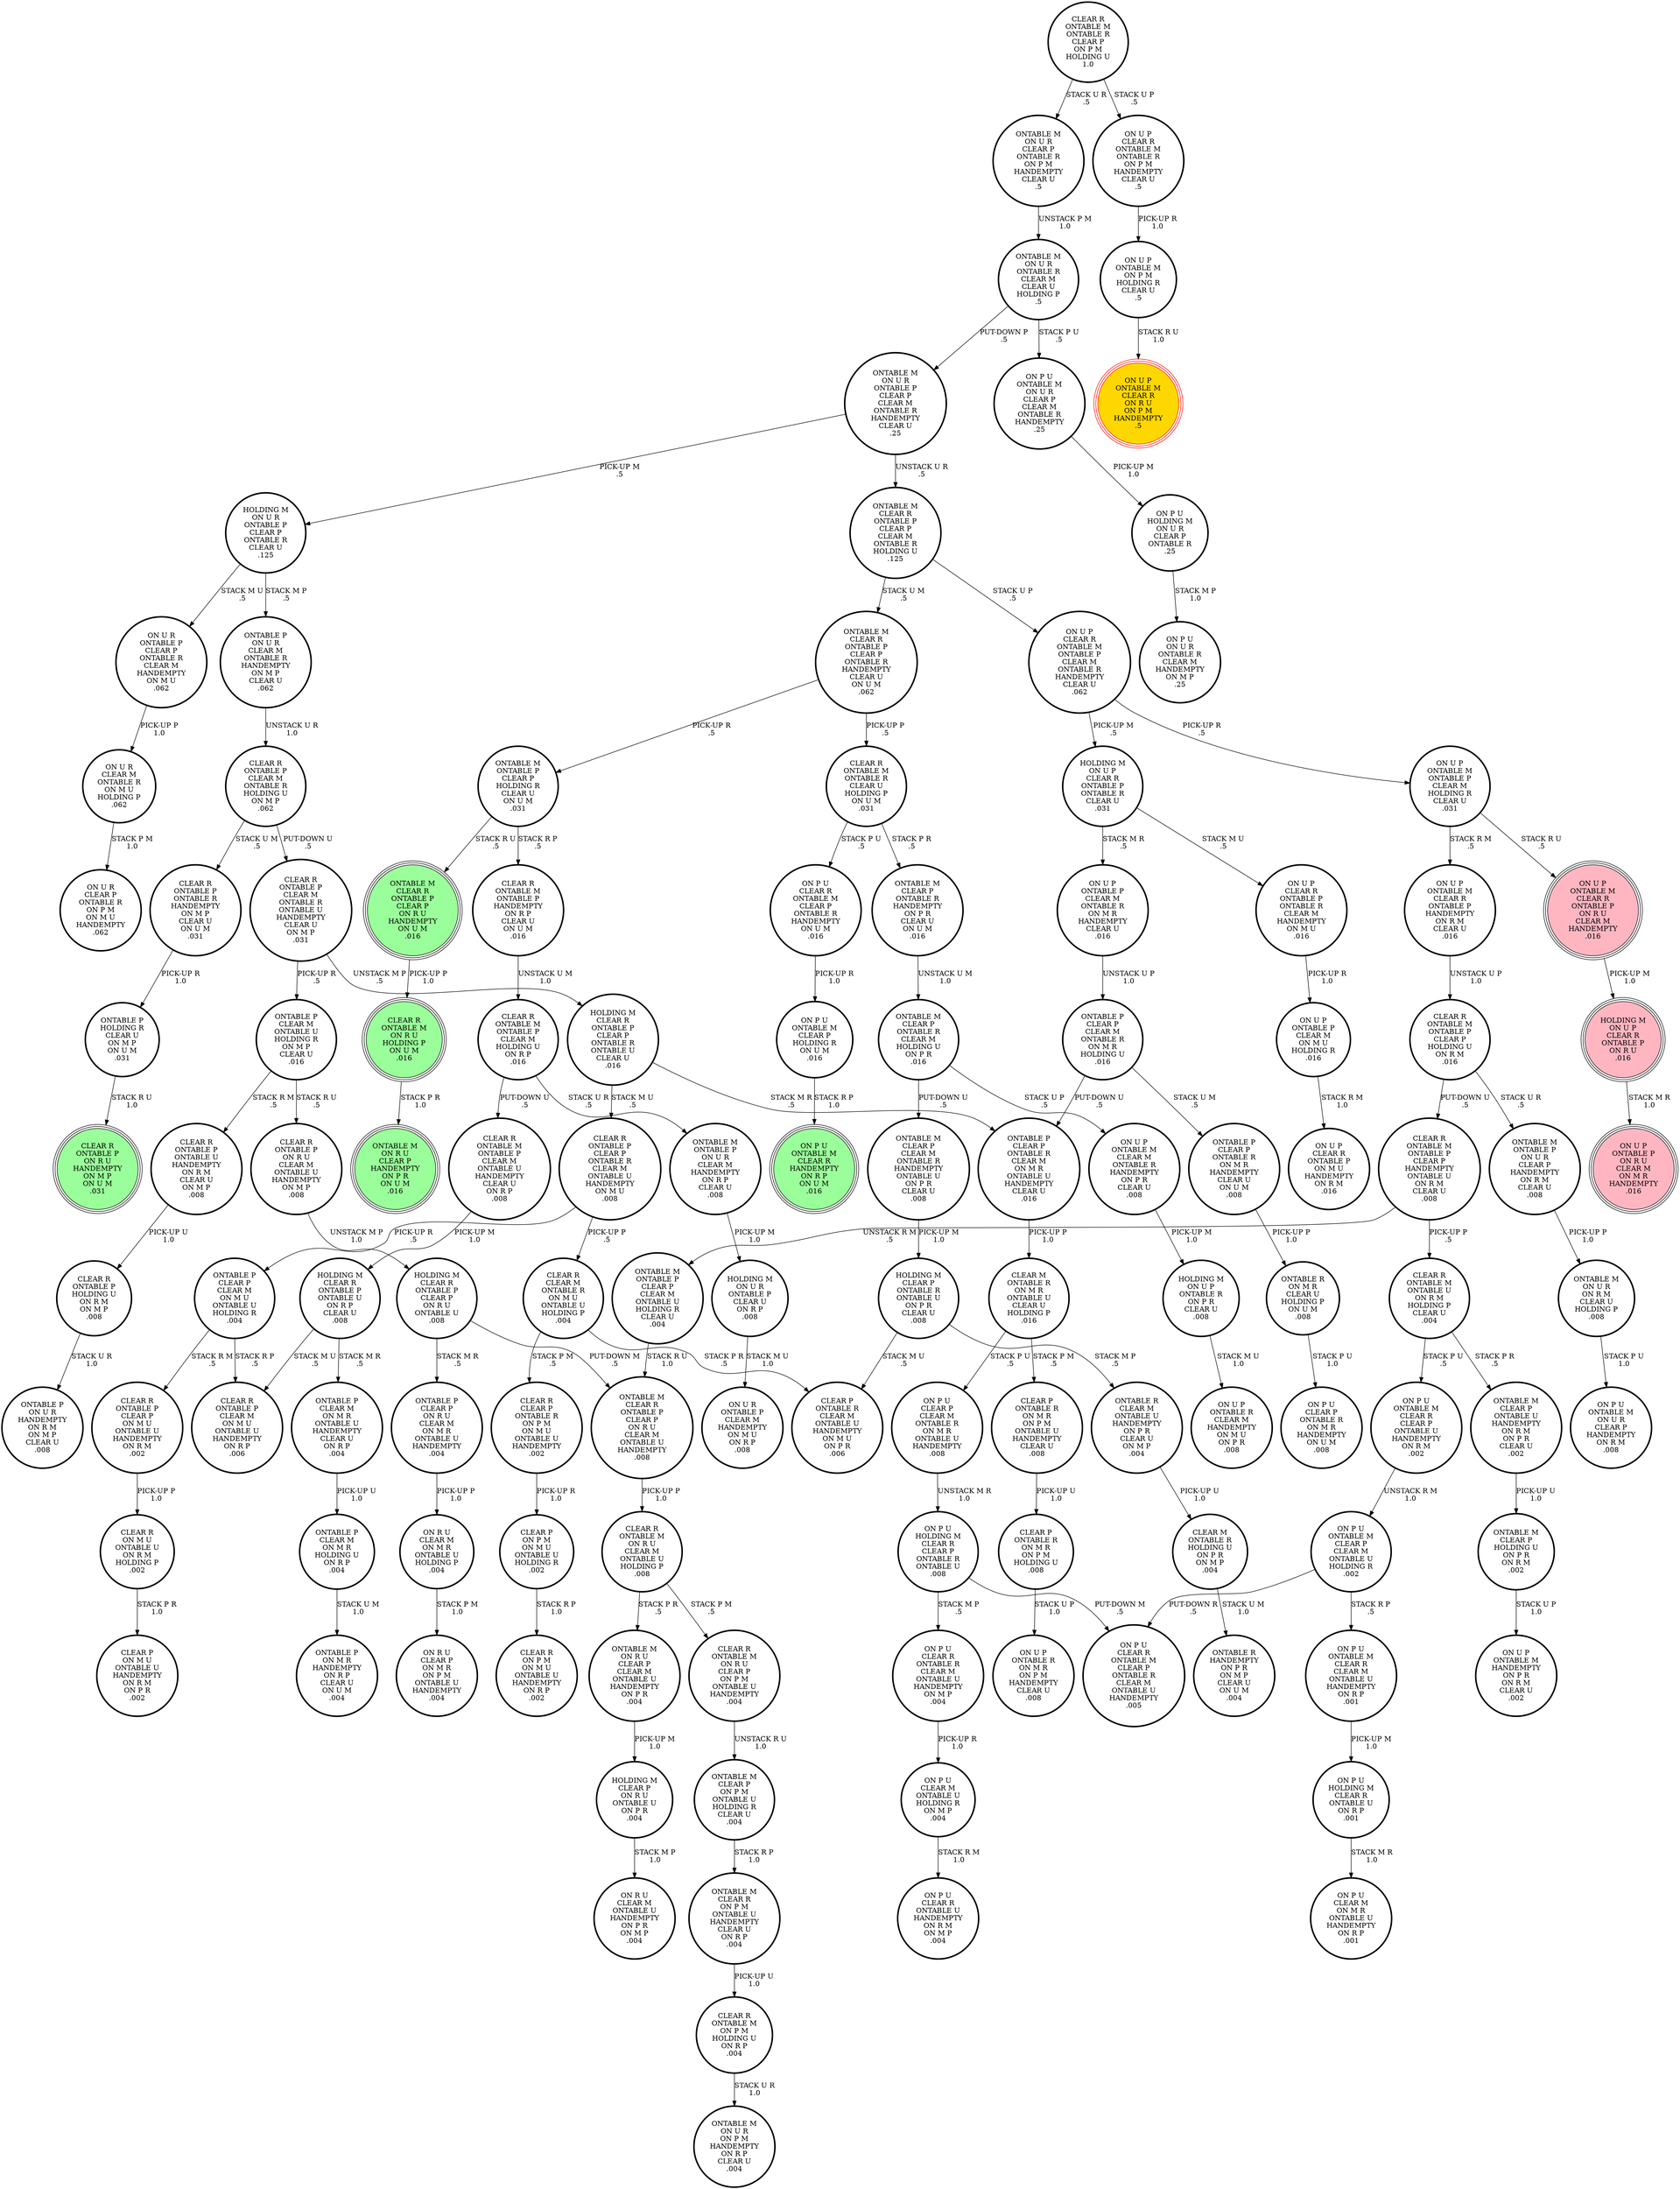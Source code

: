 digraph {
"ONTABLE P\nCLEAR M\nON M R\nONTABLE U\nHANDEMPTY\nCLEAR U\nON R P\n.004\n" -> "ONTABLE P\nCLEAR M\nON M R\nHOLDING U\nON R P\n.004\n"[label="PICK-UP U\n1.0\n"];
"HOLDING M\nON U P\nCLEAR R\nONTABLE P\nONTABLE R\nCLEAR U\n.031\n" -> "ON U P\nCLEAR R\nONTABLE P\nONTABLE R\nCLEAR M\nHANDEMPTY\nON M U\n.016\n"[label="STACK M U\n.5\n"];
"HOLDING M\nON U P\nCLEAR R\nONTABLE P\nONTABLE R\nCLEAR U\n.031\n" -> "ON U P\nONTABLE P\nCLEAR M\nONTABLE R\nON M R\nHANDEMPTY\nCLEAR U\n.016\n"[label="STACK M R\n.5\n"];
"ONTABLE M\nONTABLE P\nCLEAR P\nHOLDING R\nCLEAR U\nON U M\n.031\n" -> "CLEAR R\nONTABLE M\nONTABLE P\nHANDEMPTY\nON R P\nCLEAR U\nON U M\n.016\n"[label="STACK R P\n.5\n"];
"ONTABLE M\nONTABLE P\nCLEAR P\nHOLDING R\nCLEAR U\nON U M\n.031\n" -> "ONTABLE M\nCLEAR R\nONTABLE P\nCLEAR P\nON R U\nHANDEMPTY\nON U M\n.016\n"[label="STACK R U\n.5\n"];
"ONTABLE P\nHOLDING R\nCLEAR U\nON M P\nON U M\n.031\n" -> "CLEAR R\nONTABLE P\nON R U\nHANDEMPTY\nON M P\nON U M\n.031\n"[label="STACK R U\n1.0\n"];
"CLEAR R\nONTABLE M\nONTABLE P\nCLEAR P\nHOLDING U\nON R M\n.016\n" -> "ONTABLE M\nONTABLE P\nON U R\nCLEAR P\nHANDEMPTY\nON R M\nCLEAR U\n.008\n"[label="STACK U R\n.5\n"];
"CLEAR R\nONTABLE M\nONTABLE P\nCLEAR P\nHOLDING U\nON R M\n.016\n" -> "CLEAR R\nONTABLE M\nONTABLE P\nCLEAR P\nHANDEMPTY\nONTABLE U\nON R M\nCLEAR U\n.008\n"[label="PUT-DOWN U\n.5\n"];
"ONTABLE P\nCLEAR P\nONTABLE R\nON M R\nHANDEMPTY\nCLEAR U\nON U M\n.008\n" -> "ONTABLE R\nON M R\nCLEAR U\nHOLDING P\nON U M\n.008\n"[label="PICK-UP P\n1.0\n"];
"ONTABLE M\nCLEAR P\nONTABLE R\nHANDEMPTY\nON P R\nCLEAR U\nON U M\n.016\n" -> "ONTABLE M\nCLEAR P\nONTABLE R\nCLEAR M\nHOLDING U\nON P R\n.016\n"[label="UNSTACK U M\n1.0\n"];
"ON P U\nONTABLE M\nCLEAR P\nCLEAR M\nONTABLE U\nHOLDING R\n.002\n" -> "ON P U\nCLEAR R\nONTABLE M\nCLEAR P\nONTABLE R\nCLEAR M\nONTABLE U\nHANDEMPTY\n.005\n"[label="PUT-DOWN R\n.5\n"];
"ON P U\nONTABLE M\nCLEAR P\nCLEAR M\nONTABLE U\nHOLDING R\n.002\n" -> "ON P U\nONTABLE M\nCLEAR R\nCLEAR M\nONTABLE U\nHANDEMPTY\nON R P\n.001\n"[label="STACK R P\n.5\n"];
"ONTABLE M\nCLEAR P\nON P M\nONTABLE U\nHOLDING R\nCLEAR U\n.004\n" -> "ONTABLE M\nCLEAR R\nON P M\nONTABLE U\nHANDEMPTY\nCLEAR U\nON R P\n.004\n"[label="STACK R P\n1.0\n"];
"CLEAR R\nONTABLE P\nONTABLE R\nHANDEMPTY\nON M P\nCLEAR U\nON U M\n.031\n" -> "ONTABLE P\nHOLDING R\nCLEAR U\nON M P\nON U M\n.031\n"[label="PICK-UP R\n1.0\n"];
"ONTABLE M\nON U R\nON R M\nCLEAR U\nHOLDING P\n.008\n" -> "ON P U\nONTABLE M\nON U R\nCLEAR P\nHANDEMPTY\nON R M\n.008\n"[label="STACK P U\n1.0\n"];
"ONTABLE M\nCLEAR P\nONTABLE U\nHANDEMPTY\nON R M\nON P R\nCLEAR U\n.002\n" -> "ONTABLE M\nCLEAR P\nHOLDING U\nON P R\nON R M\n.002\n"[label="PICK-UP U\n1.0\n"];
"CLEAR R\nONTABLE P\nCLEAR P\nON M U\nONTABLE U\nHANDEMPTY\nON R M\n.002\n" -> "CLEAR R\nON M U\nONTABLE U\nON R M\nHOLDING P\n.002\n"[label="PICK-UP P\n1.0\n"];
"CLEAR R\nONTABLE M\nONTABLE R\nCLEAR U\nHOLDING P\nON U M\n.031\n" -> "ONTABLE M\nCLEAR P\nONTABLE R\nHANDEMPTY\nON P R\nCLEAR U\nON U M\n.016\n"[label="STACK P R\n.5\n"];
"CLEAR R\nONTABLE M\nONTABLE R\nCLEAR U\nHOLDING P\nON U M\n.031\n" -> "ON P U\nCLEAR R\nONTABLE M\nCLEAR P\nONTABLE R\nHANDEMPTY\nON U M\n.016\n"[label="STACK P U\n.5\n"];
"ONTABLE P\nCLEAR P\nON R U\nCLEAR M\nON M R\nONTABLE U\nHANDEMPTY\n.004\n" -> "ON R U\nCLEAR M\nON M R\nONTABLE U\nHOLDING P\n.004\n"[label="PICK-UP P\n1.0\n"];
"CLEAR R\nONTABLE M\nON R U\nHOLDING P\nON U M\n.016\n" -> "ONTABLE M\nON R U\nCLEAR P\nHANDEMPTY\nON P R\nON U M\n.016\n"[label="STACK P R\n1.0\n"];
"CLEAR R\nONTABLE P\nON R U\nCLEAR M\nONTABLE U\nHANDEMPTY\nON M P\n.008\n" -> "HOLDING M\nCLEAR R\nONTABLE P\nCLEAR P\nON R U\nONTABLE U\n.008\n"[label="UNSTACK M P\n1.0\n"];
"ON U R\nONTABLE P\nCLEAR P\nONTABLE R\nCLEAR M\nHANDEMPTY\nON M U\n.062\n" -> "ON U R\nCLEAR M\nONTABLE R\nON M U\nHOLDING P\n.062\n"[label="PICK-UP P\n1.0\n"];
"CLEAR R\nONTABLE P\nCLEAR M\nONTABLE R\nHOLDING U\nON M P\n.062\n" -> "CLEAR R\nONTABLE P\nCLEAR M\nONTABLE R\nONTABLE U\nHANDEMPTY\nCLEAR U\nON M P\n.031\n"[label="PUT-DOWN U\n.5\n"];
"CLEAR R\nONTABLE P\nCLEAR M\nONTABLE R\nHOLDING U\nON M P\n.062\n" -> "CLEAR R\nONTABLE P\nONTABLE R\nHANDEMPTY\nON M P\nCLEAR U\nON U M\n.031\n"[label="STACK U M\n.5\n"];
"HOLDING M\nCLEAR R\nONTABLE P\nCLEAR P\nON R U\nONTABLE U\n.008\n" -> "ONTABLE M\nCLEAR R\nONTABLE P\nCLEAR P\nON R U\nCLEAR M\nONTABLE U\nHANDEMPTY\n.008\n"[label="PUT-DOWN M\n.5\n"];
"HOLDING M\nCLEAR R\nONTABLE P\nCLEAR P\nON R U\nONTABLE U\n.008\n" -> "ONTABLE P\nCLEAR P\nON R U\nCLEAR M\nON M R\nONTABLE U\nHANDEMPTY\n.004\n"[label="STACK M R\n.5\n"];
"ONTABLE R\nCLEAR M\nONTABLE U\nHANDEMPTY\nON P R\nCLEAR U\nON M P\n.004\n" -> "CLEAR M\nONTABLE R\nHOLDING U\nON P R\nON M P\n.004\n"[label="PICK-UP U\n1.0\n"];
"CLEAR P\nON P M\nON M U\nONTABLE U\nHOLDING R\n.002\n" -> "CLEAR R\nON P M\nON M U\nONTABLE U\nHANDEMPTY\nON R P\n.002\n"[label="STACK R P\n1.0\n"];
"ONTABLE M\nCLEAR R\nONTABLE P\nCLEAR P\nON R U\nHANDEMPTY\nON U M\n.016\n" -> "CLEAR R\nONTABLE M\nON R U\nHOLDING P\nON U M\n.016\n"[label="PICK-UP P\n1.0\n"];
"HOLDING M\nCLEAR P\nONTABLE R\nONTABLE U\nON P R\nCLEAR U\n.008\n" -> "ONTABLE R\nCLEAR M\nONTABLE U\nHANDEMPTY\nON P R\nCLEAR U\nON M P\n.004\n"[label="STACK M P\n.5\n"];
"HOLDING M\nCLEAR P\nONTABLE R\nONTABLE U\nON P R\nCLEAR U\n.008\n" -> "CLEAR P\nONTABLE R\nCLEAR M\nONTABLE U\nHANDEMPTY\nON M U\nON P R\n.006\n"[label="STACK M U\n.5\n"];
"ONTABLE P\nCLEAR P\nCLEAR M\nON M U\nONTABLE U\nHOLDING R\n.004\n" -> "CLEAR R\nONTABLE P\nCLEAR M\nON M U\nONTABLE U\nHANDEMPTY\nON R P\n.006\n"[label="STACK R P\n.5\n"];
"ONTABLE P\nCLEAR P\nCLEAR M\nON M U\nONTABLE U\nHOLDING R\n.004\n" -> "CLEAR R\nONTABLE P\nCLEAR P\nON M U\nONTABLE U\nHANDEMPTY\nON R M\n.002\n"[label="STACK R M\n.5\n"];
"ON P U\nONTABLE M\nCLEAR R\nCLEAR P\nONTABLE U\nHANDEMPTY\nON R M\n.002\n" -> "ON P U\nONTABLE M\nCLEAR P\nCLEAR M\nONTABLE U\nHOLDING R\n.002\n"[label="UNSTACK R M\n1.0\n"];
"ONTABLE M\nON U R\nONTABLE R\nCLEAR M\nCLEAR U\nHOLDING P\n.5\n" -> "ON P U\nONTABLE M\nON U R\nCLEAR P\nCLEAR M\nONTABLE R\nHANDEMPTY\n.25\n"[label="STACK P U\n.5\n"];
"ONTABLE M\nON U R\nONTABLE R\nCLEAR M\nCLEAR U\nHOLDING P\n.5\n" -> "ONTABLE M\nON U R\nONTABLE P\nCLEAR P\nCLEAR M\nONTABLE R\nHANDEMPTY\nCLEAR U\n.25\n"[label="PUT-DOWN P\n.5\n"];
"CLEAR R\nONTABLE M\nON R U\nCLEAR M\nONTABLE U\nHOLDING P\n.008\n" -> "CLEAR R\nONTABLE M\nON R U\nCLEAR P\nON P M\nONTABLE U\nHANDEMPTY\n.004\n"[label="STACK P M\n.5\n"];
"CLEAR R\nONTABLE M\nON R U\nCLEAR M\nONTABLE U\nHOLDING P\n.008\n" -> "ONTABLE M\nON R U\nCLEAR P\nCLEAR M\nONTABLE U\nHANDEMPTY\nON P R\n.004\n"[label="STACK P R\n.5\n"];
"ONTABLE M\nON U R\nCLEAR P\nONTABLE R\nON P M\nHANDEMPTY\nCLEAR U\n.5\n" -> "ONTABLE M\nON U R\nONTABLE R\nCLEAR M\nCLEAR U\nHOLDING P\n.5\n"[label="UNSTACK P M\n1.0\n"];
"CLEAR R\nONTABLE M\nONTABLE P\nCLEAR P\nHANDEMPTY\nONTABLE U\nON R M\nCLEAR U\n.008\n" -> "ONTABLE M\nONTABLE P\nCLEAR P\nCLEAR M\nONTABLE U\nHOLDING R\nCLEAR U\n.004\n"[label="UNSTACK R M\n.5\n"];
"CLEAR R\nONTABLE M\nONTABLE P\nCLEAR P\nHANDEMPTY\nONTABLE U\nON R M\nCLEAR U\n.008\n" -> "CLEAR R\nONTABLE M\nONTABLE U\nON R M\nHOLDING P\nCLEAR U\n.004\n"[label="PICK-UP P\n.5\n"];
"ON P U\nHOLDING M\nCLEAR R\nONTABLE U\nON R P\n.001\n" -> "ON P U\nCLEAR M\nON M R\nONTABLE U\nHANDEMPTY\nON R P\n.001\n"[label="STACK M R\n1.0\n"];
"ON U P\nONTABLE M\nONTABLE P\nCLEAR M\nHOLDING R\nCLEAR U\n.031\n" -> "ON U P\nONTABLE M\nCLEAR R\nONTABLE P\nHANDEMPTY\nON R M\nCLEAR U\n.016\n"[label="STACK R M\n.5\n"];
"ON U P\nONTABLE M\nONTABLE P\nCLEAR M\nHOLDING R\nCLEAR U\n.031\n" -> "ON U P\nONTABLE M\nCLEAR R\nONTABLE P\nON R U\nCLEAR M\nHANDEMPTY\n.016\n"[label="STACK R U\n.5\n"];
"ONTABLE M\nCLEAR P\nHOLDING U\nON P R\nON R M\n.002\n" -> "ON U P\nONTABLE M\nHANDEMPTY\nON P R\nON R M\nCLEAR U\n.002\n"[label="STACK U P\n1.0\n"];
"CLEAR M\nONTABLE R\nON M R\nONTABLE U\nCLEAR U\nHOLDING P\n.016\n" -> "ON P U\nCLEAR P\nCLEAR M\nONTABLE R\nON M R\nONTABLE U\nHANDEMPTY\n.008\n"[label="STACK P U\n.5\n"];
"CLEAR M\nONTABLE R\nON M R\nONTABLE U\nCLEAR U\nHOLDING P\n.016\n" -> "CLEAR P\nONTABLE R\nON M R\nON P M\nONTABLE U\nHANDEMPTY\nCLEAR U\n.008\n"[label="STACK P M\n.5\n"];
"ONTABLE M\nONTABLE P\nCLEAR P\nCLEAR M\nONTABLE U\nHOLDING R\nCLEAR U\n.004\n" -> "ONTABLE M\nCLEAR R\nONTABLE P\nCLEAR P\nON R U\nCLEAR M\nONTABLE U\nHANDEMPTY\n.008\n"[label="STACK R U\n1.0\n"];
"HOLDING M\nON U R\nONTABLE P\nCLEAR U\nON R P\n.008\n" -> "ON U R\nONTABLE P\nCLEAR M\nHANDEMPTY\nON M U\nON R P\n.008\n"[label="STACK M U\n1.0\n"];
"HOLDING M\nON U R\nONTABLE P\nCLEAR P\nONTABLE R\nCLEAR U\n.125\n" -> "ON U R\nONTABLE P\nCLEAR P\nONTABLE R\nCLEAR M\nHANDEMPTY\nON M U\n.062\n"[label="STACK M U\n.5\n"];
"HOLDING M\nON U R\nONTABLE P\nCLEAR P\nONTABLE R\nCLEAR U\n.125\n" -> "ONTABLE P\nON U R\nCLEAR M\nONTABLE R\nHANDEMPTY\nON M P\nCLEAR U\n.062\n"[label="STACK M P\n.5\n"];
"CLEAR R\nONTABLE M\nONTABLE P\nCLEAR M\nHOLDING U\nON R P\n.016\n" -> "ONTABLE M\nONTABLE P\nON U R\nCLEAR M\nHANDEMPTY\nON R P\nCLEAR U\n.008\n"[label="STACK U R\n.5\n"];
"CLEAR R\nONTABLE M\nONTABLE P\nCLEAR M\nHOLDING U\nON R P\n.016\n" -> "CLEAR R\nONTABLE M\nONTABLE P\nCLEAR M\nONTABLE U\nHANDEMPTY\nCLEAR U\nON R P\n.008\n"[label="PUT-DOWN U\n.5\n"];
"ONTABLE M\nCLEAR R\nONTABLE P\nCLEAR P\nONTABLE R\nHANDEMPTY\nCLEAR U\nON U M\n.062\n" -> "ONTABLE M\nONTABLE P\nCLEAR P\nHOLDING R\nCLEAR U\nON U M\n.031\n"[label="PICK-UP R\n.5\n"];
"ONTABLE M\nCLEAR R\nONTABLE P\nCLEAR P\nONTABLE R\nHANDEMPTY\nCLEAR U\nON U M\n.062\n" -> "CLEAR R\nONTABLE M\nONTABLE R\nCLEAR U\nHOLDING P\nON U M\n.031\n"[label="PICK-UP P\n.5\n"];
"ONTABLE P\nCLEAR M\nONTABLE U\nHOLDING R\nON M P\nCLEAR U\n.016\n" -> "CLEAR R\nONTABLE P\nONTABLE U\nHANDEMPTY\nON R M\nCLEAR U\nON M P\n.008\n"[label="STACK R M\n.5\n"];
"ONTABLE P\nCLEAR M\nONTABLE U\nHOLDING R\nON M P\nCLEAR U\n.016\n" -> "CLEAR R\nONTABLE P\nON R U\nCLEAR M\nONTABLE U\nHANDEMPTY\nON M P\n.008\n"[label="STACK R U\n.5\n"];
"ON U P\nCLEAR R\nONTABLE P\nONTABLE R\nCLEAR M\nHANDEMPTY\nON M U\n.016\n" -> "ON U P\nONTABLE P\nCLEAR M\nON M U\nHOLDING R\n.016\n"[label="PICK-UP R\n1.0\n"];
"ONTABLE R\nON M R\nCLEAR U\nHOLDING P\nON U M\n.008\n" -> "ON P U\nCLEAR P\nONTABLE R\nON M R\nHANDEMPTY\nON U M\n.008\n"[label="STACK P U\n1.0\n"];
"ON P U\nHOLDING M\nON U R\nCLEAR P\nONTABLE R\n.25\n" -> "ON P U\nON U R\nONTABLE R\nCLEAR M\nHANDEMPTY\nON M P\n.25\n"[label="STACK M P\n1.0\n"];
"ON P U\nHOLDING M\nCLEAR R\nCLEAR P\nONTABLE R\nONTABLE U\n.008\n" -> "ON P U\nCLEAR R\nONTABLE M\nCLEAR P\nONTABLE R\nCLEAR M\nONTABLE U\nHANDEMPTY\n.005\n"[label="PUT-DOWN M\n.5\n"];
"ON P U\nHOLDING M\nCLEAR R\nCLEAR P\nONTABLE R\nONTABLE U\n.008\n" -> "ON P U\nCLEAR R\nONTABLE R\nCLEAR M\nONTABLE U\nHANDEMPTY\nON M P\n.004\n"[label="STACK M P\n.5\n"];
"ON U P\nCLEAR R\nONTABLE M\nONTABLE P\nCLEAR M\nONTABLE R\nHANDEMPTY\nCLEAR U\n.062\n" -> "HOLDING M\nON U P\nCLEAR R\nONTABLE P\nONTABLE R\nCLEAR U\n.031\n"[label="PICK-UP M\n.5\n"];
"ON U P\nCLEAR R\nONTABLE M\nONTABLE P\nCLEAR M\nONTABLE R\nHANDEMPTY\nCLEAR U\n.062\n" -> "ON U P\nONTABLE M\nONTABLE P\nCLEAR M\nHOLDING R\nCLEAR U\n.031\n"[label="PICK-UP R\n.5\n"];
"ONTABLE M\nCLEAR P\nONTABLE R\nCLEAR M\nHOLDING U\nON P R\n.016\n" -> "ONTABLE M\nCLEAR P\nCLEAR M\nONTABLE R\nHANDEMPTY\nONTABLE U\nON P R\nCLEAR U\n.008\n"[label="PUT-DOWN U\n.5\n"];
"ONTABLE M\nCLEAR P\nONTABLE R\nCLEAR M\nHOLDING U\nON P R\n.016\n" -> "ON U P\nONTABLE M\nCLEAR M\nONTABLE R\nHANDEMPTY\nON P R\nCLEAR U\n.008\n"[label="STACK U P\n.5\n"];
"CLEAR R\nONTABLE M\nONTABLE P\nHANDEMPTY\nON R P\nCLEAR U\nON U M\n.016\n" -> "CLEAR R\nONTABLE M\nONTABLE P\nCLEAR M\nHOLDING U\nON R P\n.016\n"[label="UNSTACK U M\n1.0\n"];
"ON P U\nONTABLE M\nCLEAR P\nHOLDING R\nON U M\n.016\n" -> "ON P U\nONTABLE M\nCLEAR R\nHANDEMPTY\nON R P\nON U M\n.016\n"[label="STACK R P\n1.0\n"];
"CLEAR R\nONTABLE P\nHOLDING U\nON R M\nON M P\n.008\n" -> "ONTABLE P\nON U R\nHANDEMPTY\nON R M\nON M P\nCLEAR U\n.008\n"[label="STACK U R\n1.0\n"];
"CLEAR R\nCLEAR P\nONTABLE R\nON P M\nON M U\nONTABLE U\nHANDEMPTY\n.002\n" -> "CLEAR P\nON P M\nON M U\nONTABLE U\nHOLDING R\n.002\n"[label="PICK-UP R\n1.0\n"];
"ONTABLE P\nCLEAR P\nONTABLE R\nCLEAR M\nON M R\nONTABLE U\nHANDEMPTY\nCLEAR U\n.016\n" -> "CLEAR M\nONTABLE R\nON M R\nONTABLE U\nCLEAR U\nHOLDING P\n.016\n"[label="PICK-UP P\n1.0\n"];
"ON U P\nONTABLE M\nCLEAR R\nONTABLE P\nHANDEMPTY\nON R M\nCLEAR U\n.016\n" -> "CLEAR R\nONTABLE M\nONTABLE P\nCLEAR P\nHOLDING U\nON R M\n.016\n"[label="UNSTACK U P\n1.0\n"];
"ONTABLE M\nCLEAR R\nONTABLE P\nCLEAR P\nON R U\nCLEAR M\nONTABLE U\nHANDEMPTY\n.008\n" -> "CLEAR R\nONTABLE M\nON R U\nCLEAR M\nONTABLE U\nHOLDING P\n.008\n"[label="PICK-UP P\n1.0\n"];
"CLEAR P\nONTABLE R\nON M R\nON P M\nHOLDING U\n.008\n" -> "ON U P\nONTABLE R\nON M R\nON P M\nHANDEMPTY\nCLEAR U\n.008\n"[label="STACK U P\n1.0\n"];
"ON U P\nONTABLE M\nON P M\nHOLDING R\nCLEAR U\n.5\n" -> "ON U P\nONTABLE M\nCLEAR R\nON R U\nON P M\nHANDEMPTY\n.5\n"[label="STACK R U\n1.0\n"];
"HOLDING M\nCLEAR R\nONTABLE P\nCLEAR P\nONTABLE R\nONTABLE U\nCLEAR U\n.016\n" -> "CLEAR R\nONTABLE P\nCLEAR P\nONTABLE R\nCLEAR M\nONTABLE U\nHANDEMPTY\nON M U\n.008\n"[label="STACK M U\n.5\n"];
"HOLDING M\nCLEAR R\nONTABLE P\nCLEAR P\nONTABLE R\nONTABLE U\nCLEAR U\n.016\n" -> "ONTABLE P\nCLEAR P\nONTABLE R\nCLEAR M\nON M R\nONTABLE U\nHANDEMPTY\nCLEAR U\n.016\n"[label="STACK M R\n.5\n"];
"ON U P\nCLEAR R\nONTABLE M\nONTABLE R\nON P M\nHANDEMPTY\nCLEAR U\n.5\n" -> "ON U P\nONTABLE M\nON P M\nHOLDING R\nCLEAR U\n.5\n"[label="PICK-UP R\n1.0\n"];
"CLEAR R\nONTABLE M\nONTABLE P\nCLEAR M\nONTABLE U\nHANDEMPTY\nCLEAR U\nON R P\n.008\n" -> "HOLDING M\nCLEAR R\nONTABLE P\nONTABLE U\nON R P\nCLEAR U\n.008\n"[label="PICK-UP M\n1.0\n"];
"ON U P\nONTABLE M\nCLEAR M\nONTABLE R\nHANDEMPTY\nON P R\nCLEAR U\n.008\n" -> "HOLDING M\nON U P\nONTABLE R\nON P R\nCLEAR U\n.008\n"[label="PICK-UP M\n1.0\n"];
"ONTABLE M\nCLEAR P\nCLEAR M\nONTABLE R\nHANDEMPTY\nONTABLE U\nON P R\nCLEAR U\n.008\n" -> "HOLDING M\nCLEAR P\nONTABLE R\nONTABLE U\nON P R\nCLEAR U\n.008\n"[label="PICK-UP M\n1.0\n"];
"HOLDING M\nON U P\nONTABLE R\nON P R\nCLEAR U\n.008\n" -> "ON U P\nONTABLE R\nCLEAR M\nHANDEMPTY\nON M U\nON P R\n.008\n"[label="STACK M U\n1.0\n"];
"CLEAR M\nONTABLE R\nHOLDING U\nON P R\nON M P\n.004\n" -> "ONTABLE R\nHANDEMPTY\nON P R\nON M P\nCLEAR U\nON U M\n.004\n"[label="STACK U M\n1.0\n"];
"HOLDING M\nCLEAR R\nONTABLE P\nONTABLE U\nON R P\nCLEAR U\n.008\n" -> "CLEAR R\nONTABLE P\nCLEAR M\nON M U\nONTABLE U\nHANDEMPTY\nON R P\n.006\n"[label="STACK M U\n.5\n"];
"HOLDING M\nCLEAR R\nONTABLE P\nONTABLE U\nON R P\nCLEAR U\n.008\n" -> "ONTABLE P\nCLEAR M\nON M R\nONTABLE U\nHANDEMPTY\nCLEAR U\nON R P\n.004\n"[label="STACK M R\n.5\n"];
"ONTABLE M\nONTABLE P\nON U R\nCLEAR P\nHANDEMPTY\nON R M\nCLEAR U\n.008\n" -> "ONTABLE M\nON U R\nON R M\nCLEAR U\nHOLDING P\n.008\n"[label="PICK-UP P\n1.0\n"];
"ON P U\nCLEAR P\nCLEAR M\nONTABLE R\nON M R\nONTABLE U\nHANDEMPTY\n.008\n" -> "ON P U\nHOLDING M\nCLEAR R\nCLEAR P\nONTABLE R\nONTABLE U\n.008\n"[label="UNSTACK M R\n1.0\n"];
"CLEAR P\nONTABLE R\nON M R\nON P M\nONTABLE U\nHANDEMPTY\nCLEAR U\n.008\n" -> "CLEAR P\nONTABLE R\nON M R\nON P M\nHOLDING U\n.008\n"[label="PICK-UP U\n1.0\n"];
"CLEAR R\nONTABLE M\nONTABLE R\nCLEAR P\nON P M\nHOLDING U\n1.0\n" -> "ONTABLE M\nON U R\nCLEAR P\nONTABLE R\nON P M\nHANDEMPTY\nCLEAR U\n.5\n"[label="STACK U R\n.5\n"];
"CLEAR R\nONTABLE M\nONTABLE R\nCLEAR P\nON P M\nHOLDING U\n1.0\n" -> "ON U P\nCLEAR R\nONTABLE M\nONTABLE R\nON P M\nHANDEMPTY\nCLEAR U\n.5\n"[label="STACK U P\n.5\n"];
"CLEAR R\nCLEAR M\nONTABLE R\nON M U\nONTABLE U\nHOLDING P\n.004\n" -> "CLEAR R\nCLEAR P\nONTABLE R\nON P M\nON M U\nONTABLE U\nHANDEMPTY\n.002\n"[label="STACK P M\n.5\n"];
"CLEAR R\nCLEAR M\nONTABLE R\nON M U\nONTABLE U\nHOLDING P\n.004\n" -> "CLEAR P\nONTABLE R\nCLEAR M\nONTABLE U\nHANDEMPTY\nON M U\nON P R\n.006\n"[label="STACK P R\n.5\n"];
"CLEAR R\nONTABLE M\nON R U\nCLEAR P\nON P M\nONTABLE U\nHANDEMPTY\n.004\n" -> "ONTABLE M\nCLEAR P\nON P M\nONTABLE U\nHOLDING R\nCLEAR U\n.004\n"[label="UNSTACK R U\n1.0\n"];
"ON P U\nCLEAR R\nONTABLE M\nCLEAR P\nONTABLE R\nHANDEMPTY\nON U M\n.016\n" -> "ON P U\nONTABLE M\nCLEAR P\nHOLDING R\nON U M\n.016\n"[label="PICK-UP R\n1.0\n"];
"ON U P\nONTABLE P\nCLEAR M\nON M U\nHOLDING R\n.016\n" -> "ON U P\nCLEAR R\nONTABLE P\nON M U\nHANDEMPTY\nON R M\n.016\n"[label="STACK R M\n1.0\n"];
"ON R U\nCLEAR M\nON M R\nONTABLE U\nHOLDING P\n.004\n" -> "ON R U\nCLEAR P\nON M R\nON P M\nONTABLE U\nHANDEMPTY\n.004\n"[label="STACK P M\n1.0\n"];
"ONTABLE P\nON U R\nCLEAR M\nONTABLE R\nHANDEMPTY\nON M P\nCLEAR U\n.062\n" -> "CLEAR R\nONTABLE P\nCLEAR M\nONTABLE R\nHOLDING U\nON M P\n.062\n"[label="UNSTACK U R\n1.0\n"];
"HOLDING M\nCLEAR P\nON R U\nONTABLE U\nON P R\n.004\n" -> "ON R U\nCLEAR M\nONTABLE U\nHANDEMPTY\nON P R\nON M P\n.004\n"[label="STACK M P\n1.0\n"];
"ONTABLE M\nONTABLE P\nON U R\nCLEAR M\nHANDEMPTY\nON R P\nCLEAR U\n.008\n" -> "HOLDING M\nON U R\nONTABLE P\nCLEAR U\nON R P\n.008\n"[label="PICK-UP M\n1.0\n"];
"ONTABLE M\nON R U\nCLEAR P\nCLEAR M\nONTABLE U\nHANDEMPTY\nON P R\n.004\n" -> "HOLDING M\nCLEAR P\nON R U\nONTABLE U\nON P R\n.004\n"[label="PICK-UP M\n1.0\n"];
"CLEAR R\nONTABLE M\nON P M\nHOLDING U\nON R P\n.004\n" -> "ONTABLE M\nON U R\nON P M\nHANDEMPTY\nON R P\nCLEAR U\n.004\n"[label="STACK U R\n1.0\n"];
"ON P U\nONTABLE M\nON U R\nCLEAR P\nCLEAR M\nONTABLE R\nHANDEMPTY\n.25\n" -> "ON P U\nHOLDING M\nON U R\nCLEAR P\nONTABLE R\n.25\n"[label="PICK-UP M\n1.0\n"];
"ONTABLE M\nON U R\nONTABLE P\nCLEAR P\nCLEAR M\nONTABLE R\nHANDEMPTY\nCLEAR U\n.25\n" -> "ONTABLE M\nCLEAR R\nONTABLE P\nCLEAR P\nCLEAR M\nONTABLE R\nHOLDING U\n.125\n"[label="UNSTACK U R\n.5\n"];
"ONTABLE M\nON U R\nONTABLE P\nCLEAR P\nCLEAR M\nONTABLE R\nHANDEMPTY\nCLEAR U\n.25\n" -> "HOLDING M\nON U R\nONTABLE P\nCLEAR P\nONTABLE R\nCLEAR U\n.125\n"[label="PICK-UP M\n.5\n"];
"HOLDING M\nON U P\nCLEAR R\nONTABLE P\nON R U\n.016\n" -> "ON U P\nONTABLE P\nON R U\nCLEAR M\nON M R\nHANDEMPTY\n.016\n"[label="STACK M R\n1.0\n"];
"CLEAR R\nON M U\nONTABLE U\nON R M\nHOLDING P\n.002\n" -> "CLEAR P\nON M U\nONTABLE U\nHANDEMPTY\nON R M\nON P R\n.002\n"[label="STACK P R\n1.0\n"];
"ON U P\nONTABLE P\nCLEAR M\nONTABLE R\nON M R\nHANDEMPTY\nCLEAR U\n.016\n" -> "ONTABLE P\nCLEAR P\nCLEAR M\nONTABLE R\nON M R\nHOLDING U\n.016\n"[label="UNSTACK U P\n1.0\n"];
"ONTABLE P\nCLEAR M\nON M R\nHOLDING U\nON R P\n.004\n" -> "ONTABLE P\nON M R\nHANDEMPTY\nON R P\nCLEAR U\nON U M\n.004\n"[label="STACK U M\n1.0\n"];
"ON P U\nCLEAR M\nONTABLE U\nHOLDING R\nON M P\n.004\n" -> "ON P U\nCLEAR R\nONTABLE U\nHANDEMPTY\nON R M\nON M P\n.004\n"[label="STACK R M\n1.0\n"];
"ONTABLE P\nCLEAR P\nCLEAR M\nONTABLE R\nON M R\nHOLDING U\n.016\n" -> "ONTABLE P\nCLEAR P\nONTABLE R\nCLEAR M\nON M R\nONTABLE U\nHANDEMPTY\nCLEAR U\n.016\n"[label="PUT-DOWN U\n.5\n"];
"ONTABLE P\nCLEAR P\nCLEAR M\nONTABLE R\nON M R\nHOLDING U\n.016\n" -> "ONTABLE P\nCLEAR P\nONTABLE R\nON M R\nHANDEMPTY\nCLEAR U\nON U M\n.008\n"[label="STACK U M\n.5\n"];
"ON P U\nONTABLE M\nCLEAR R\nCLEAR M\nONTABLE U\nHANDEMPTY\nON R P\n.001\n" -> "ON P U\nHOLDING M\nCLEAR R\nONTABLE U\nON R P\n.001\n"[label="PICK-UP M\n1.0\n"];
"ON U R\nCLEAR M\nONTABLE R\nON M U\nHOLDING P\n.062\n" -> "ON U R\nCLEAR P\nONTABLE R\nON P M\nON M U\nHANDEMPTY\n.062\n"[label="STACK P M\n1.0\n"];
"ON P U\nCLEAR R\nONTABLE R\nCLEAR M\nONTABLE U\nHANDEMPTY\nON M P\n.004\n" -> "ON P U\nCLEAR M\nONTABLE U\nHOLDING R\nON M P\n.004\n"[label="PICK-UP R\n1.0\n"];
"CLEAR R\nONTABLE P\nCLEAR M\nONTABLE R\nONTABLE U\nHANDEMPTY\nCLEAR U\nON M P\n.031\n" -> "HOLDING M\nCLEAR R\nONTABLE P\nCLEAR P\nONTABLE R\nONTABLE U\nCLEAR U\n.016\n"[label="UNSTACK M P\n.5\n"];
"CLEAR R\nONTABLE P\nCLEAR M\nONTABLE R\nONTABLE U\nHANDEMPTY\nCLEAR U\nON M P\n.031\n" -> "ONTABLE P\nCLEAR M\nONTABLE U\nHOLDING R\nON M P\nCLEAR U\n.016\n"[label="PICK-UP R\n.5\n"];
"CLEAR R\nONTABLE M\nONTABLE U\nON R M\nHOLDING P\nCLEAR U\n.004\n" -> "ONTABLE M\nCLEAR P\nONTABLE U\nHANDEMPTY\nON R M\nON P R\nCLEAR U\n.002\n"[label="STACK P R\n.5\n"];
"CLEAR R\nONTABLE M\nONTABLE U\nON R M\nHOLDING P\nCLEAR U\n.004\n" -> "ON P U\nONTABLE M\nCLEAR R\nCLEAR P\nONTABLE U\nHANDEMPTY\nON R M\n.002\n"[label="STACK P U\n.5\n"];
"CLEAR R\nONTABLE P\nCLEAR P\nONTABLE R\nCLEAR M\nONTABLE U\nHANDEMPTY\nON M U\n.008\n" -> "CLEAR R\nCLEAR M\nONTABLE R\nON M U\nONTABLE U\nHOLDING P\n.004\n"[label="PICK-UP P\n.5\n"];
"CLEAR R\nONTABLE P\nCLEAR P\nONTABLE R\nCLEAR M\nONTABLE U\nHANDEMPTY\nON M U\n.008\n" -> "ONTABLE P\nCLEAR P\nCLEAR M\nON M U\nONTABLE U\nHOLDING R\n.004\n"[label="PICK-UP R\n.5\n"];
"ONTABLE M\nCLEAR R\nONTABLE P\nCLEAR P\nCLEAR M\nONTABLE R\nHOLDING U\n.125\n" -> "ON U P\nCLEAR R\nONTABLE M\nONTABLE P\nCLEAR M\nONTABLE R\nHANDEMPTY\nCLEAR U\n.062\n"[label="STACK U P\n.5\n"];
"ONTABLE M\nCLEAR R\nONTABLE P\nCLEAR P\nCLEAR M\nONTABLE R\nHOLDING U\n.125\n" -> "ONTABLE M\nCLEAR R\nONTABLE P\nCLEAR P\nONTABLE R\nHANDEMPTY\nCLEAR U\nON U M\n.062\n"[label="STACK U M\n.5\n"];
"ONTABLE M\nCLEAR R\nON P M\nONTABLE U\nHANDEMPTY\nCLEAR U\nON R P\n.004\n" -> "CLEAR R\nONTABLE M\nON P M\nHOLDING U\nON R P\n.004\n"[label="PICK-UP U\n1.0\n"];
"ON U P\nONTABLE M\nCLEAR R\nONTABLE P\nON R U\nCLEAR M\nHANDEMPTY\n.016\n" -> "HOLDING M\nON U P\nCLEAR R\nONTABLE P\nON R U\n.016\n"[label="PICK-UP M\n1.0\n"];
"CLEAR R\nONTABLE P\nONTABLE U\nHANDEMPTY\nON R M\nCLEAR U\nON M P\n.008\n" -> "CLEAR R\nONTABLE P\nHOLDING U\nON R M\nON M P\n.008\n"[label="PICK-UP U\n1.0\n"];
"ON R U\nCLEAR M\nONTABLE U\nHANDEMPTY\nON P R\nON M P\n.004\n" [shape=circle, penwidth=3];
"ON U P\nONTABLE M\nHANDEMPTY\nON P R\nON R M\nCLEAR U\n.002\n" [shape=circle, penwidth=3];
"ON U R\nONTABLE P\nCLEAR M\nHANDEMPTY\nON M U\nON R P\n.008\n" [shape=circle, penwidth=3];
"ON U P\nONTABLE R\nON M R\nON P M\nHANDEMPTY\nCLEAR U\n.008\n" [shape=circle, penwidth=3];
"ON P U\nCLEAR P\nONTABLE R\nON M R\nHANDEMPTY\nON U M\n.008\n" [shape=circle, penwidth=3];
"ONTABLE M\nON R U\nCLEAR P\nHANDEMPTY\nON P R\nON U M\n.016\n" [shape=circle, style=filled, fillcolor=palegreen1, peripheries=3];
"ON R U\nCLEAR P\nON M R\nON P M\nONTABLE U\nHANDEMPTY\n.004\n" [shape=circle, penwidth=3];
"ON P U\nONTABLE M\nCLEAR R\nHANDEMPTY\nON R P\nON U M\n.016\n" [shape=circle, style=filled, fillcolor=palegreen1, peripheries=3];
"CLEAR P\nON M U\nONTABLE U\nHANDEMPTY\nON R M\nON P R\n.002\n" [shape=circle, penwidth=3];
"CLEAR R\nONTABLE P\nCLEAR M\nON M U\nONTABLE U\nHANDEMPTY\nON R P\n.006\n" [shape=circle, penwidth=3];
"ONTABLE P\nON M R\nHANDEMPTY\nON R P\nCLEAR U\nON U M\n.004\n" [shape=circle, penwidth=3];
"CLEAR R\nON P M\nON M U\nONTABLE U\nHANDEMPTY\nON R P\n.002\n" [shape=circle, penwidth=3];
"ON P U\nONTABLE M\nON U R\nCLEAR P\nHANDEMPTY\nON R M\n.008\n" [shape=circle, penwidth=3];
"ON U P\nCLEAR R\nONTABLE P\nON M U\nHANDEMPTY\nON R M\n.016\n" [shape=circle, penwidth=3];
"ON P U\nCLEAR R\nONTABLE U\nHANDEMPTY\nON R M\nON M P\n.004\n" [shape=circle, penwidth=3];
"ON P U\nON U R\nONTABLE R\nCLEAR M\nHANDEMPTY\nON M P\n.25\n" [shape=circle, penwidth=3];
"ONTABLE P\nON U R\nHANDEMPTY\nON R M\nON M P\nCLEAR U\n.008\n" [shape=circle, penwidth=3];
"CLEAR R\nONTABLE P\nON R U\nHANDEMPTY\nON M P\nON U M\n.031\n" [shape=circle, style=filled, fillcolor=palegreen1, peripheries=3];
"CLEAR P\nONTABLE R\nCLEAR M\nONTABLE U\nHANDEMPTY\nON M U\nON P R\n.006\n" [shape=circle, penwidth=3];
"ON P U\nCLEAR R\nONTABLE M\nCLEAR P\nONTABLE R\nCLEAR M\nONTABLE U\nHANDEMPTY\n.005\n" [shape=circle, penwidth=3];
"ON U P\nONTABLE P\nON R U\nCLEAR M\nON M R\nHANDEMPTY\n.016\n" [shape=circle, style=filled, fillcolor=lightpink, peripheries=3];
"ONTABLE M\nON U R\nON P M\nHANDEMPTY\nON R P\nCLEAR U\n.004\n" [shape=circle, penwidth=3];
"ON P U\nCLEAR M\nON M R\nONTABLE U\nHANDEMPTY\nON R P\n.001\n" [shape=circle, penwidth=3];
"ON U R\nCLEAR P\nONTABLE R\nON P M\nON M U\nHANDEMPTY\n.062\n" [shape=circle, penwidth=3];
"ON U P\nONTABLE R\nCLEAR M\nHANDEMPTY\nON M U\nON P R\n.008\n" [shape=circle, penwidth=3];
"ONTABLE R\nHANDEMPTY\nON P R\nON M P\nCLEAR U\nON U M\n.004\n" [shape=circle, penwidth=3];
"ON U P\nONTABLE M\nCLEAR R\nON R U\nON P M\nHANDEMPTY\n.5\n" [shape=circle, style=filled color=red, fillcolor=gold, peripheries=3];
"ON R U\nCLEAR M\nONTABLE U\nHANDEMPTY\nON P R\nON M P\n.004\n" [shape=circle, penwidth=3];
"CLEAR R\nONTABLE M\nON R U\nCLEAR P\nON P M\nONTABLE U\nHANDEMPTY\n.004\n" [shape=circle, penwidth=3];
"HOLDING M\nON U R\nONTABLE P\nCLEAR U\nON R P\n.008\n" [shape=circle, penwidth=3];
"CLEAR R\nONTABLE P\nCLEAR M\nONTABLE R\nONTABLE U\nHANDEMPTY\nCLEAR U\nON M P\n.031\n" [shape=circle, penwidth=3];
"ON P U\nONTABLE M\nCLEAR R\nCLEAR P\nONTABLE U\nHANDEMPTY\nON R M\n.002\n" [shape=circle, penwidth=3];
"ON U P\nONTABLE M\nHANDEMPTY\nON P R\nON R M\nCLEAR U\n.002\n" [shape=circle, penwidth=3];
"ON U R\nONTABLE P\nCLEAR M\nHANDEMPTY\nON M U\nON R P\n.008\n" [shape=circle, penwidth=3];
"ON U P\nONTABLE R\nON M R\nON P M\nHANDEMPTY\nCLEAR U\n.008\n" [shape=circle, penwidth=3];
"ONTABLE M\nONTABLE P\nON U R\nCLEAR P\nHANDEMPTY\nON R M\nCLEAR U\n.008\n" [shape=circle, penwidth=3];
"CLEAR R\nONTABLE P\nCLEAR P\nONTABLE R\nCLEAR M\nONTABLE U\nHANDEMPTY\nON M U\n.008\n" [shape=circle, penwidth=3];
"ON U R\nCLEAR M\nONTABLE R\nON M U\nHOLDING P\n.062\n" [shape=circle, penwidth=3];
"ON P U\nCLEAR P\nONTABLE R\nON M R\nHANDEMPTY\nON U M\n.008\n" [shape=circle, penwidth=3];
"CLEAR R\nONTABLE M\nON R U\nHOLDING P\nON U M\n.016\n" [shape=circle, style=filled, fillcolor=palegreen1, peripheries=3];
"ONTABLE M\nON R U\nCLEAR P\nHANDEMPTY\nON P R\nON U M\n.016\n" [shape=circle, style=filled, fillcolor=palegreen1, peripheries=3];
"ONTABLE M\nONTABLE P\nCLEAR P\nHOLDING R\nCLEAR U\nON U M\n.031\n" [shape=circle, penwidth=3];
"CLEAR R\nONTABLE P\nONTABLE U\nHANDEMPTY\nON R M\nCLEAR U\nON M P\n.008\n" [shape=circle, penwidth=3];
"CLEAR R\nONTABLE P\nCLEAR M\nONTABLE R\nHOLDING U\nON M P\n.062\n" [shape=circle, penwidth=3];
"ONTABLE P\nON U R\nCLEAR M\nONTABLE R\nHANDEMPTY\nON M P\nCLEAR U\n.062\n" [shape=circle, penwidth=3];
"ON R U\nCLEAR P\nON M R\nON P M\nONTABLE U\nHANDEMPTY\n.004\n" [shape=circle, penwidth=3];
"CLEAR R\nONTABLE M\nONTABLE U\nON R M\nHOLDING P\nCLEAR U\n.004\n" [shape=circle, penwidth=3];
"ONTABLE P\nCLEAR P\nON R U\nCLEAR M\nON M R\nONTABLE U\nHANDEMPTY\n.004\n" [shape=circle, penwidth=3];
"ON P U\nONTABLE M\nCLEAR R\nCLEAR M\nONTABLE U\nHANDEMPTY\nON R P\n.001\n" [shape=circle, penwidth=3];
"ONTABLE M\nONTABLE P\nON U R\nCLEAR M\nHANDEMPTY\nON R P\nCLEAR U\n.008\n" [shape=circle, penwidth=3];
"ON P U\nONTABLE M\nCLEAR R\nHANDEMPTY\nON R P\nON U M\n.016\n" [shape=circle, style=filled, fillcolor=palegreen1, peripheries=3];
"CLEAR M\nONTABLE R\nON M R\nONTABLE U\nCLEAR U\nHOLDING P\n.016\n" [shape=circle, penwidth=3];
"CLEAR P\nON M U\nONTABLE U\nHANDEMPTY\nON R M\nON P R\n.002\n" [shape=circle, penwidth=3];
"ONTABLE P\nCLEAR P\nCLEAR M\nONTABLE R\nON M R\nHOLDING U\n.016\n" [shape=circle, penwidth=3];
"ONTABLE P\nCLEAR M\nON M R\nONTABLE U\nHANDEMPTY\nCLEAR U\nON R P\n.004\n" [shape=circle, penwidth=3];
"ON P U\nCLEAR R\nONTABLE R\nCLEAR M\nONTABLE U\nHANDEMPTY\nON M P\n.004\n" [shape=circle, penwidth=3];
"ON P U\nHOLDING M\nCLEAR R\nCLEAR P\nONTABLE R\nONTABLE U\n.008\n" [shape=circle, penwidth=3];
"CLEAR P\nON P M\nON M U\nONTABLE U\nHOLDING R\n.002\n" [shape=circle, penwidth=3];
"ON P U\nONTABLE M\nCLEAR P\nHOLDING R\nON U M\n.016\n" [shape=circle, penwidth=3];
"CLEAR R\nONTABLE P\nCLEAR P\nON M U\nONTABLE U\nHANDEMPTY\nON R M\n.002\n" [shape=circle, penwidth=3];
"ONTABLE P\nCLEAR P\nONTABLE R\nCLEAR M\nON M R\nONTABLE U\nHANDEMPTY\nCLEAR U\n.016\n" [shape=circle, penwidth=3];
"CLEAR R\nONTABLE P\nCLEAR M\nON M U\nONTABLE U\nHANDEMPTY\nON R P\n.006\n" [shape=circle, penwidth=3];
"HOLDING M\nON U P\nONTABLE R\nON P R\nCLEAR U\n.008\n" [shape=circle, penwidth=3];
"ON U P\nONTABLE M\nCLEAR R\nONTABLE P\nHANDEMPTY\nON R M\nCLEAR U\n.016\n" [shape=circle, penwidth=3];
"HOLDING M\nCLEAR P\nON R U\nONTABLE U\nON P R\n.004\n" [shape=circle, penwidth=3];
"HOLDING M\nCLEAR R\nONTABLE P\nONTABLE U\nON R P\nCLEAR U\n.008\n" [shape=circle, penwidth=3];
"ON U P\nONTABLE M\nCLEAR R\nONTABLE P\nON R U\nCLEAR M\nHANDEMPTY\n.016\n" [shape=circle, style=filled, fillcolor=lightpink, peripheries=3];
"ONTABLE M\nCLEAR R\nONTABLE P\nCLEAR P\nON R U\nHANDEMPTY\nON U M\n.016\n" [shape=circle, style=filled, fillcolor=palegreen1, peripheries=3];
"ONTABLE P\nON M R\nHANDEMPTY\nON R P\nCLEAR U\nON U M\n.004\n" [shape=circle, penwidth=3];
"CLEAR R\nON P M\nON M U\nONTABLE U\nHANDEMPTY\nON R P\n.002\n" [shape=circle, penwidth=3];
"ON P U\nONTABLE M\nON U R\nCLEAR P\nHANDEMPTY\nON R M\n.008\n" [shape=circle, penwidth=3];
"HOLDING M\nON U R\nONTABLE P\nCLEAR P\nONTABLE R\nCLEAR U\n.125\n" [shape=circle, penwidth=3];
"ONTABLE M\nCLEAR P\nONTABLE R\nCLEAR M\nHOLDING U\nON P R\n.016\n" [shape=circle, penwidth=3];
"ON P U\nCLEAR M\nONTABLE U\nHOLDING R\nON M P\n.004\n" [shape=circle, penwidth=3];
"CLEAR R\nONTABLE P\nHOLDING U\nON R M\nON M P\n.008\n" [shape=circle, penwidth=3];
"CLEAR R\nONTABLE M\nONTABLE P\nHANDEMPTY\nON R P\nCLEAR U\nON U M\n.016\n" [shape=circle, penwidth=3];
"ON P U\nCLEAR R\nONTABLE M\nCLEAR P\nONTABLE R\nHANDEMPTY\nON U M\n.016\n" [shape=circle, penwidth=3];
"ONTABLE P\nHOLDING R\nCLEAR U\nON M P\nON U M\n.031\n" [shape=circle, penwidth=3];
"ONTABLE R\nON M R\nCLEAR U\nHOLDING P\nON U M\n.008\n" [shape=circle, penwidth=3];
"ONTABLE M\nCLEAR P\nON P M\nONTABLE U\nHOLDING R\nCLEAR U\n.004\n" [shape=circle, penwidth=3];
"ONTABLE P\nCLEAR M\nONTABLE U\nHOLDING R\nON M P\nCLEAR U\n.016\n" [shape=circle, penwidth=3];
"CLEAR R\nONTABLE M\nONTABLE P\nCLEAR M\nONTABLE U\nHANDEMPTY\nCLEAR U\nON R P\n.008\n" [shape=circle, penwidth=3];
"CLEAR R\nONTABLE M\nON R U\nCLEAR M\nONTABLE U\nHOLDING P\n.008\n" [shape=circle, penwidth=3];
"ONTABLE M\nCLEAR R\nONTABLE P\nCLEAR P\nONTABLE R\nHANDEMPTY\nCLEAR U\nON U M\n.062\n" [shape=circle, penwidth=3];
"ON U P\nCLEAR R\nONTABLE P\nONTABLE R\nCLEAR M\nHANDEMPTY\nON M U\n.016\n" [shape=circle, penwidth=3];
"ON U P\nCLEAR R\nONTABLE M\nONTABLE R\nON P M\nHANDEMPTY\nCLEAR U\n.5\n" [shape=circle, penwidth=3];
"ON U P\nCLEAR R\nONTABLE P\nON M U\nHANDEMPTY\nON R M\n.016\n" [shape=circle, penwidth=3];
"HOLDING M\nON U P\nCLEAR R\nONTABLE P\nONTABLE R\nCLEAR U\n.031\n" [shape=circle, penwidth=3];
"ON P U\nCLEAR P\nCLEAR M\nONTABLE R\nON M R\nONTABLE U\nHANDEMPTY\n.008\n" [shape=circle, penwidth=3];
"ON P U\nCLEAR R\nONTABLE U\nHANDEMPTY\nON R M\nON M P\n.004\n" [shape=circle, penwidth=3];
"ONTABLE P\nCLEAR M\nON M R\nHOLDING U\nON R P\n.004\n" [shape=circle, penwidth=3];
"ON R U\nCLEAR M\nON M R\nONTABLE U\nHOLDING P\n.004\n" [shape=circle, penwidth=3];
"ON P U\nHOLDING M\nCLEAR R\nONTABLE U\nON R P\n.001\n" [shape=circle, penwidth=3];
"ONTABLE M\nCLEAR R\nON P M\nONTABLE U\nHANDEMPTY\nCLEAR U\nON R P\n.004\n" [shape=circle, penwidth=3];
"ON P U\nON U R\nONTABLE R\nCLEAR M\nHANDEMPTY\nON M P\n.25\n" [shape=circle, penwidth=3];
"ONTABLE M\nON U R\nCLEAR P\nONTABLE R\nON P M\nHANDEMPTY\nCLEAR U\n.5\n" [shape=circle, penwidth=3];
"CLEAR P\nONTABLE R\nON M R\nON P M\nONTABLE U\nHANDEMPTY\nCLEAR U\n.008\n" [shape=circle, penwidth=3];
"ONTABLE P\nON U R\nHANDEMPTY\nON R M\nON M P\nCLEAR U\n.008\n" [shape=circle, penwidth=3];
"ONTABLE M\nON U R\nONTABLE P\nCLEAR P\nCLEAR M\nONTABLE R\nHANDEMPTY\nCLEAR U\n.25\n" [shape=circle, penwidth=3];
"CLEAR R\nONTABLE M\nONTABLE P\nCLEAR P\nHOLDING U\nON R M\n.016\n" [shape=circle, penwidth=3];
"CLEAR R\nONTABLE P\nON R U\nHANDEMPTY\nON M P\nON U M\n.031\n" [shape=circle, style=filled, fillcolor=palegreen1, peripheries=3];
"ONTABLE M\nCLEAR R\nONTABLE P\nCLEAR P\nON R U\nCLEAR M\nONTABLE U\nHANDEMPTY\n.008\n" [shape=circle, penwidth=3];
"CLEAR P\nONTABLE R\nCLEAR M\nONTABLE U\nHANDEMPTY\nON M U\nON P R\n.006\n" [shape=circle, penwidth=3];
"ON P U\nCLEAR R\nONTABLE M\nCLEAR P\nONTABLE R\nCLEAR M\nONTABLE U\nHANDEMPTY\n.005\n" [shape=circle, penwidth=3];
"HOLDING M\nON U P\nCLEAR R\nONTABLE P\nON R U\n.016\n" [shape=circle, style=filled, fillcolor=lightpink, peripheries=3];
"ONTABLE M\nONTABLE P\nCLEAR P\nCLEAR M\nONTABLE U\nHOLDING R\nCLEAR U\n.004\n" [shape=circle, penwidth=3];
"CLEAR R\nONTABLE P\nONTABLE R\nHANDEMPTY\nON M P\nCLEAR U\nON U M\n.031\n" [shape=circle, penwidth=3];
"CLEAR R\nONTABLE P\nON R U\nCLEAR M\nONTABLE U\nHANDEMPTY\nON M P\n.008\n" [shape=circle, penwidth=3];
"ON P U\nONTABLE M\nON U R\nCLEAR P\nCLEAR M\nONTABLE R\nHANDEMPTY\n.25\n" [shape=circle, penwidth=3];
"ONTABLE M\nON R U\nCLEAR P\nCLEAR M\nONTABLE U\nHANDEMPTY\nON P R\n.004\n" [shape=circle, penwidth=3];
"ON U P\nONTABLE P\nCLEAR M\nON M U\nHOLDING R\n.016\n" [shape=circle, penwidth=3];
"ON U R\nONTABLE P\nCLEAR P\nONTABLE R\nCLEAR M\nHANDEMPTY\nON M U\n.062\n" [shape=circle, penwidth=3];
"ONTABLE M\nCLEAR P\nONTABLE U\nHANDEMPTY\nON R M\nON P R\nCLEAR U\n.002\n" [shape=circle, penwidth=3];
"CLEAR R\nONTABLE M\nONTABLE R\nCLEAR P\nON P M\nHOLDING U\n1.0\n" [shape=circle, penwidth=3];
"ONTABLE M\nCLEAR R\nONTABLE P\nCLEAR P\nCLEAR M\nONTABLE R\nHOLDING U\n.125\n" [shape=circle, penwidth=3];
"CLEAR M\nONTABLE R\nHOLDING U\nON P R\nON M P\n.004\n" [shape=circle, penwidth=3];
"ONTABLE M\nCLEAR P\nCLEAR M\nONTABLE R\nHANDEMPTY\nONTABLE U\nON P R\nCLEAR U\n.008\n" [shape=circle, penwidth=3];
"HOLDING M\nCLEAR P\nONTABLE R\nONTABLE U\nON P R\nCLEAR U\n.008\n" [shape=circle, penwidth=3];
"CLEAR R\nONTABLE M\nON P M\nHOLDING U\nON R P\n.004\n" [shape=circle, penwidth=3];
"ON U P\nONTABLE P\nON R U\nCLEAR M\nON M R\nHANDEMPTY\n.016\n" [shape=circle, style=filled, fillcolor=lightpink, peripheries=3];
"ONTABLE P\nCLEAR P\nCLEAR M\nON M U\nONTABLE U\nHOLDING R\n.004\n" [shape=circle, penwidth=3];
"ON U P\nONTABLE M\nON P M\nHOLDING R\nCLEAR U\n.5\n" [shape=circle, penwidth=3];
"CLEAR P\nONTABLE R\nON M R\nON P M\nHOLDING U\n.008\n" [shape=circle, penwidth=3];
"CLEAR R\nONTABLE M\nONTABLE P\nCLEAR P\nHANDEMPTY\nONTABLE U\nON R M\nCLEAR U\n.008\n" [shape=circle, penwidth=3];
"ONTABLE R\nCLEAR M\nONTABLE U\nHANDEMPTY\nON P R\nCLEAR U\nON M P\n.004\n" [shape=circle, penwidth=3];
"ONTABLE M\nCLEAR P\nHOLDING U\nON P R\nON R M\n.002\n" [shape=circle, penwidth=3];
"ONTABLE M\nON U R\nON P M\nHANDEMPTY\nON R P\nCLEAR U\n.004\n" [shape=circle, penwidth=3];
"ON U P\nCLEAR R\nONTABLE M\nONTABLE P\nCLEAR M\nONTABLE R\nHANDEMPTY\nCLEAR U\n.062\n" [shape=circle, penwidth=3];
"ON P U\nONTABLE M\nCLEAR P\nCLEAR M\nONTABLE U\nHOLDING R\n.002\n" [shape=circle, penwidth=3];
"ON P U\nHOLDING M\nON U R\nCLEAR P\nONTABLE R\n.25\n" [shape=circle, penwidth=3];
"CLEAR R\nCLEAR P\nONTABLE R\nON P M\nON M U\nONTABLE U\nHANDEMPTY\n.002\n" [shape=circle, penwidth=3];
"ON P U\nCLEAR M\nON M R\nONTABLE U\nHANDEMPTY\nON R P\n.001\n" [shape=circle, penwidth=3];
"HOLDING M\nCLEAR R\nONTABLE P\nCLEAR P\nON R U\nONTABLE U\n.008\n" [shape=circle, penwidth=3];
"ON U R\nCLEAR P\nONTABLE R\nON P M\nON M U\nHANDEMPTY\n.062\n" [shape=circle, penwidth=3];
"CLEAR R\nONTABLE M\nONTABLE R\nCLEAR U\nHOLDING P\nON U M\n.031\n" [shape=circle, penwidth=3];
"ON U P\nONTABLE M\nCLEAR M\nONTABLE R\nHANDEMPTY\nON P R\nCLEAR U\n.008\n" [shape=circle, penwidth=3];
"CLEAR R\nON M U\nONTABLE U\nON R M\nHOLDING P\n.002\n" [shape=circle, penwidth=3];
"ONTABLE M\nON U R\nONTABLE R\nCLEAR M\nCLEAR U\nHOLDING P\n.5\n" [shape=circle, penwidth=3];
"ON U P\nONTABLE M\nONTABLE P\nCLEAR M\nHOLDING R\nCLEAR U\n.031\n" [shape=circle, penwidth=3];
"CLEAR R\nONTABLE M\nONTABLE P\nCLEAR M\nHOLDING U\nON R P\n.016\n" [shape=circle, penwidth=3];
"ONTABLE M\nCLEAR P\nONTABLE R\nHANDEMPTY\nON P R\nCLEAR U\nON U M\n.016\n" [shape=circle, penwidth=3];
"ON U P\nONTABLE P\nCLEAR M\nONTABLE R\nON M R\nHANDEMPTY\nCLEAR U\n.016\n" [shape=circle, penwidth=3];
"ONTABLE P\nCLEAR P\nONTABLE R\nON M R\nHANDEMPTY\nCLEAR U\nON U M\n.008\n" [shape=circle, penwidth=3];
"ON U P\nONTABLE R\nCLEAR M\nHANDEMPTY\nON M U\nON P R\n.008\n" [shape=circle, penwidth=3];
"HOLDING M\nCLEAR R\nONTABLE P\nCLEAR P\nONTABLE R\nONTABLE U\nCLEAR U\n.016\n" [shape=circle, penwidth=3];
"ONTABLE R\nHANDEMPTY\nON P R\nON M P\nCLEAR U\nON U M\n.004\n" [shape=circle, penwidth=3];
"CLEAR R\nCLEAR M\nONTABLE R\nON M U\nONTABLE U\nHOLDING P\n.004\n" [shape=circle, penwidth=3];
"ON U P\nONTABLE M\nCLEAR R\nON R U\nON P M\nHANDEMPTY\n.5\n" [shape=circle, style=filled color=red, fillcolor=gold, peripheries=3];
"ONTABLE M\nON U R\nON R M\nCLEAR U\nHOLDING P\n.008\n" [shape=circle, penwidth=3];
}
